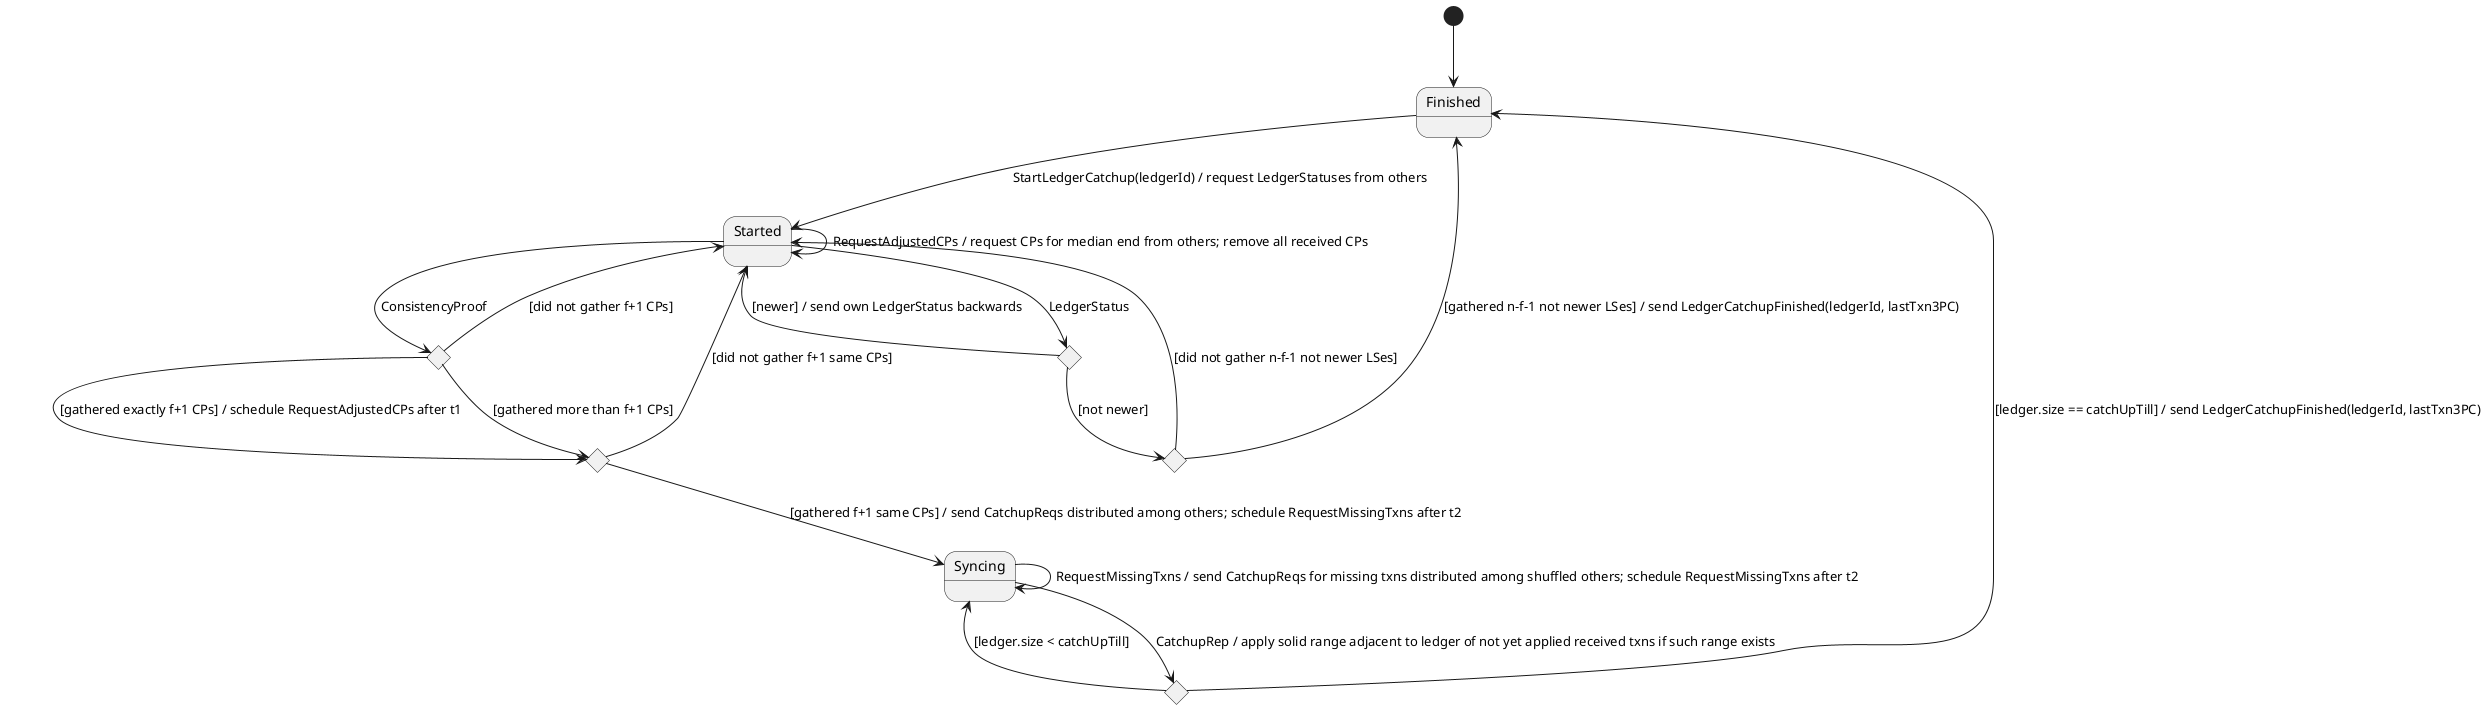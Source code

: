 @startuml

[*] --> Finished

Finished --> Started : StartLedgerCatchup(ledgerId) / request LedgerStatuses from others

state Started_LedgerStatus <<choice>>
Started --> Started_LedgerStatus : LedgerStatus
state Started_ConsistencyProof <<choice>>
Started --> Started_ConsistencyProof : ConsistencyProof
Started --> Started : RequestAdjustedCPs / request CPs for median end from others; remove all received CPs

Started_LedgerStatus --> Started : [newer] / send own LedgerStatus backwards
state Started_LedgerStatus_NotNewer <<choice>>
Started_LedgerStatus --> Started_LedgerStatus_NotNewer : [not newer]

Started_LedgerStatus_NotNewer --> Finished : [gathered n-f-1 not newer LSes] / send LedgerCatchupFinished(ledgerId, lastTxn3PC)
Started_LedgerStatus_NotNewer --> Started : [did not gather n-f-1 not newer LSes]

state Started_ConsistencyProof_Gathered <<choice>>
Started_ConsistencyProof --> Started_ConsistencyProof_Gathered : [gathered more than f+1 CPs]
Started_ConsistencyProof --> Started_ConsistencyProof_Gathered : [gathered exactly f+1 CPs] / schedule RequestAdjustedCPs after t1
Started_ConsistencyProof --> Started : [did not gather f+1 CPs]

Started_ConsistencyProof_Gathered --> Syncing : [gathered f+1 same CPs] / send CatchupReqs distributed among others; schedule RequestMissingTxns after t2
Started_ConsistencyProof_Gathered --> Started : [did not gather f+1 same CPs]

state Syncing_CatchupRep <<choice>>
Syncing --> Syncing : RequestMissingTxns / send CatchupReqs for missing txns distributed among shuffled others; schedule RequestMissingTxns after t2
Syncing --> Syncing_CatchupRep : CatchupRep / apply solid range adjacent to ledger of not yet applied received txns if such range exists

Syncing_CatchupRep --> Finished : [ledger.size == catchUpTill] / send LedgerCatchupFinished(ledgerId, lastTxn3PC)
Syncing_CatchupRep --> Syncing : [ledger.size < catchUpTill]

@enduml
